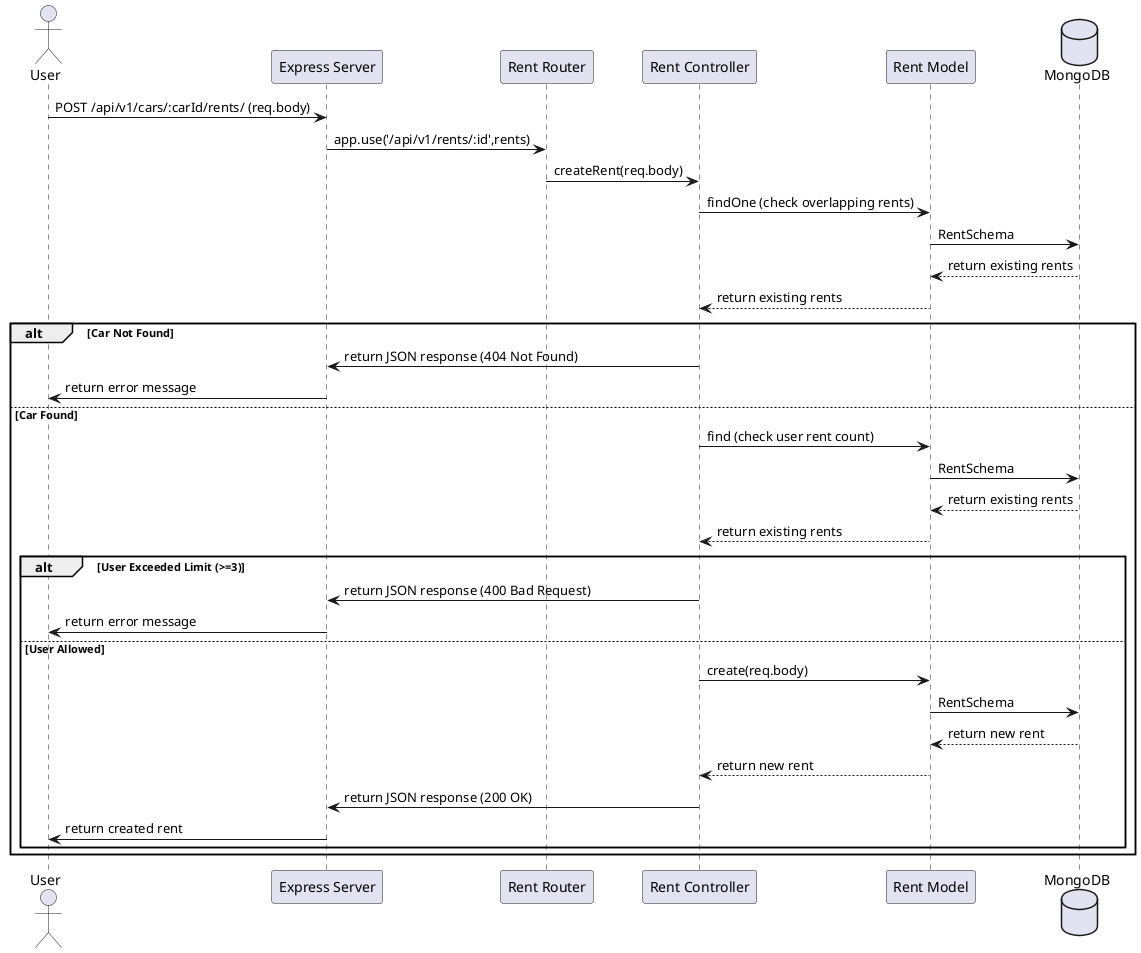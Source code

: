 @startuml
actor User
participant "Express Server" as Server
participant "Rent Router" as Router
participant "Rent Controller" as Controller
participant "Rent Model" as RentModel
database "MongoDB" as DB

User -> Server: POST /api/v1/cars/:carId/rents/ (req.body)
Server -> Router: app.use('/api/v1/rents/:id',rents)
Router -> Controller: createRent(req.body)
Controller -> RentModel: findOne (check overlapping rents)
RentModel -> DB: RentSchema
DB --> RentModel: return existing rents
RentModel --> Controller: return existing rents

alt Car Not Found
    Controller -> Server: return JSON response (404 Not Found)
    Server -> User: return error message
else Car Found
    Controller -> RentModel: find (check user rent count)
    RentModel -> DB: RentSchema
    DB --> RentModel: return existing rents
    RentModel --> Controller: return existing rents
    alt User Exceeded Limit (>=3)
        Controller -> Server: return JSON response (400 Bad Request)
        Server -> User: return error message
    else User Allowed
        Controller -> RentModel: create(req.body)
        RentModel -> DB: RentSchema
        DB --> RentModel: return new rent
        RentModel --> Controller: return new rent
        Controller -> Server: return JSON response (200 OK)
        Server -> User: return created rent
    end
end

@enduml
